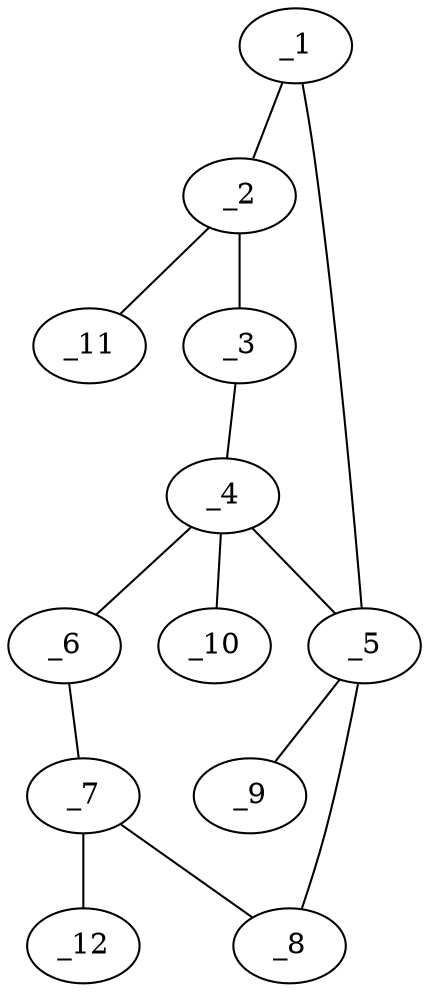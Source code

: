 graph molid634714 {
	_1	 [charge=0,
		chem=1,
		symbol="C  ",
		x="5.4899",
		y="-0.809"];
	_2	 [charge=0,
		chem=1,
		symbol="C  ",
		x="6.0777",
		y=0];
	_1 -- _2	 [valence=1];
	_5	 [charge=0,
		chem=1,
		symbol="C  ",
		x="4.5388",
		y="-0.5"];
	_1 -- _5	 [valence=1];
	_3	 [charge=0,
		chem=1,
		symbol="C  ",
		x="5.4899",
		y="0.809"];
	_2 -- _3	 [valence=1];
	_11	 [charge=0,
		chem=2,
		symbol="O  ",
		x="7.0777",
		y=0];
	_2 -- _11	 [valence=2];
	_4	 [charge=0,
		chem=1,
		symbol="C  ",
		x="4.5388",
		y="0.5"];
	_3 -- _4	 [valence=1];
	_4 -- _5	 [valence=1];
	_6	 [charge=0,
		chem=1,
		symbol="C  ",
		x="3.5878",
		y="0.809"];
	_4 -- _6	 [valence=1];
	_10	 [charge=0,
		chem=1,
		symbol="C  ",
		x="4.5388",
		y="1.5"];
	_4 -- _10	 [valence=1];
	_8	 [charge=0,
		chem=1,
		symbol="C  ",
		x="3.5878",
		y="-0.809"];
	_5 -- _8	 [valence=1];
	_9	 [charge=0,
		chem=1,
		symbol="C  ",
		x="4.5388",
		y="-1.5"];
	_5 -- _9	 [valence=1];
	_7	 [charge=0,
		chem=1,
		symbol="C  ",
		x=3,
		y=0];
	_6 -- _7	 [valence=1];
	_7 -- _8	 [valence=1];
	_12	 [charge=0,
		chem=2,
		symbol="O  ",
		x=2,
		y=0];
	_7 -- _12	 [valence=2];
}
